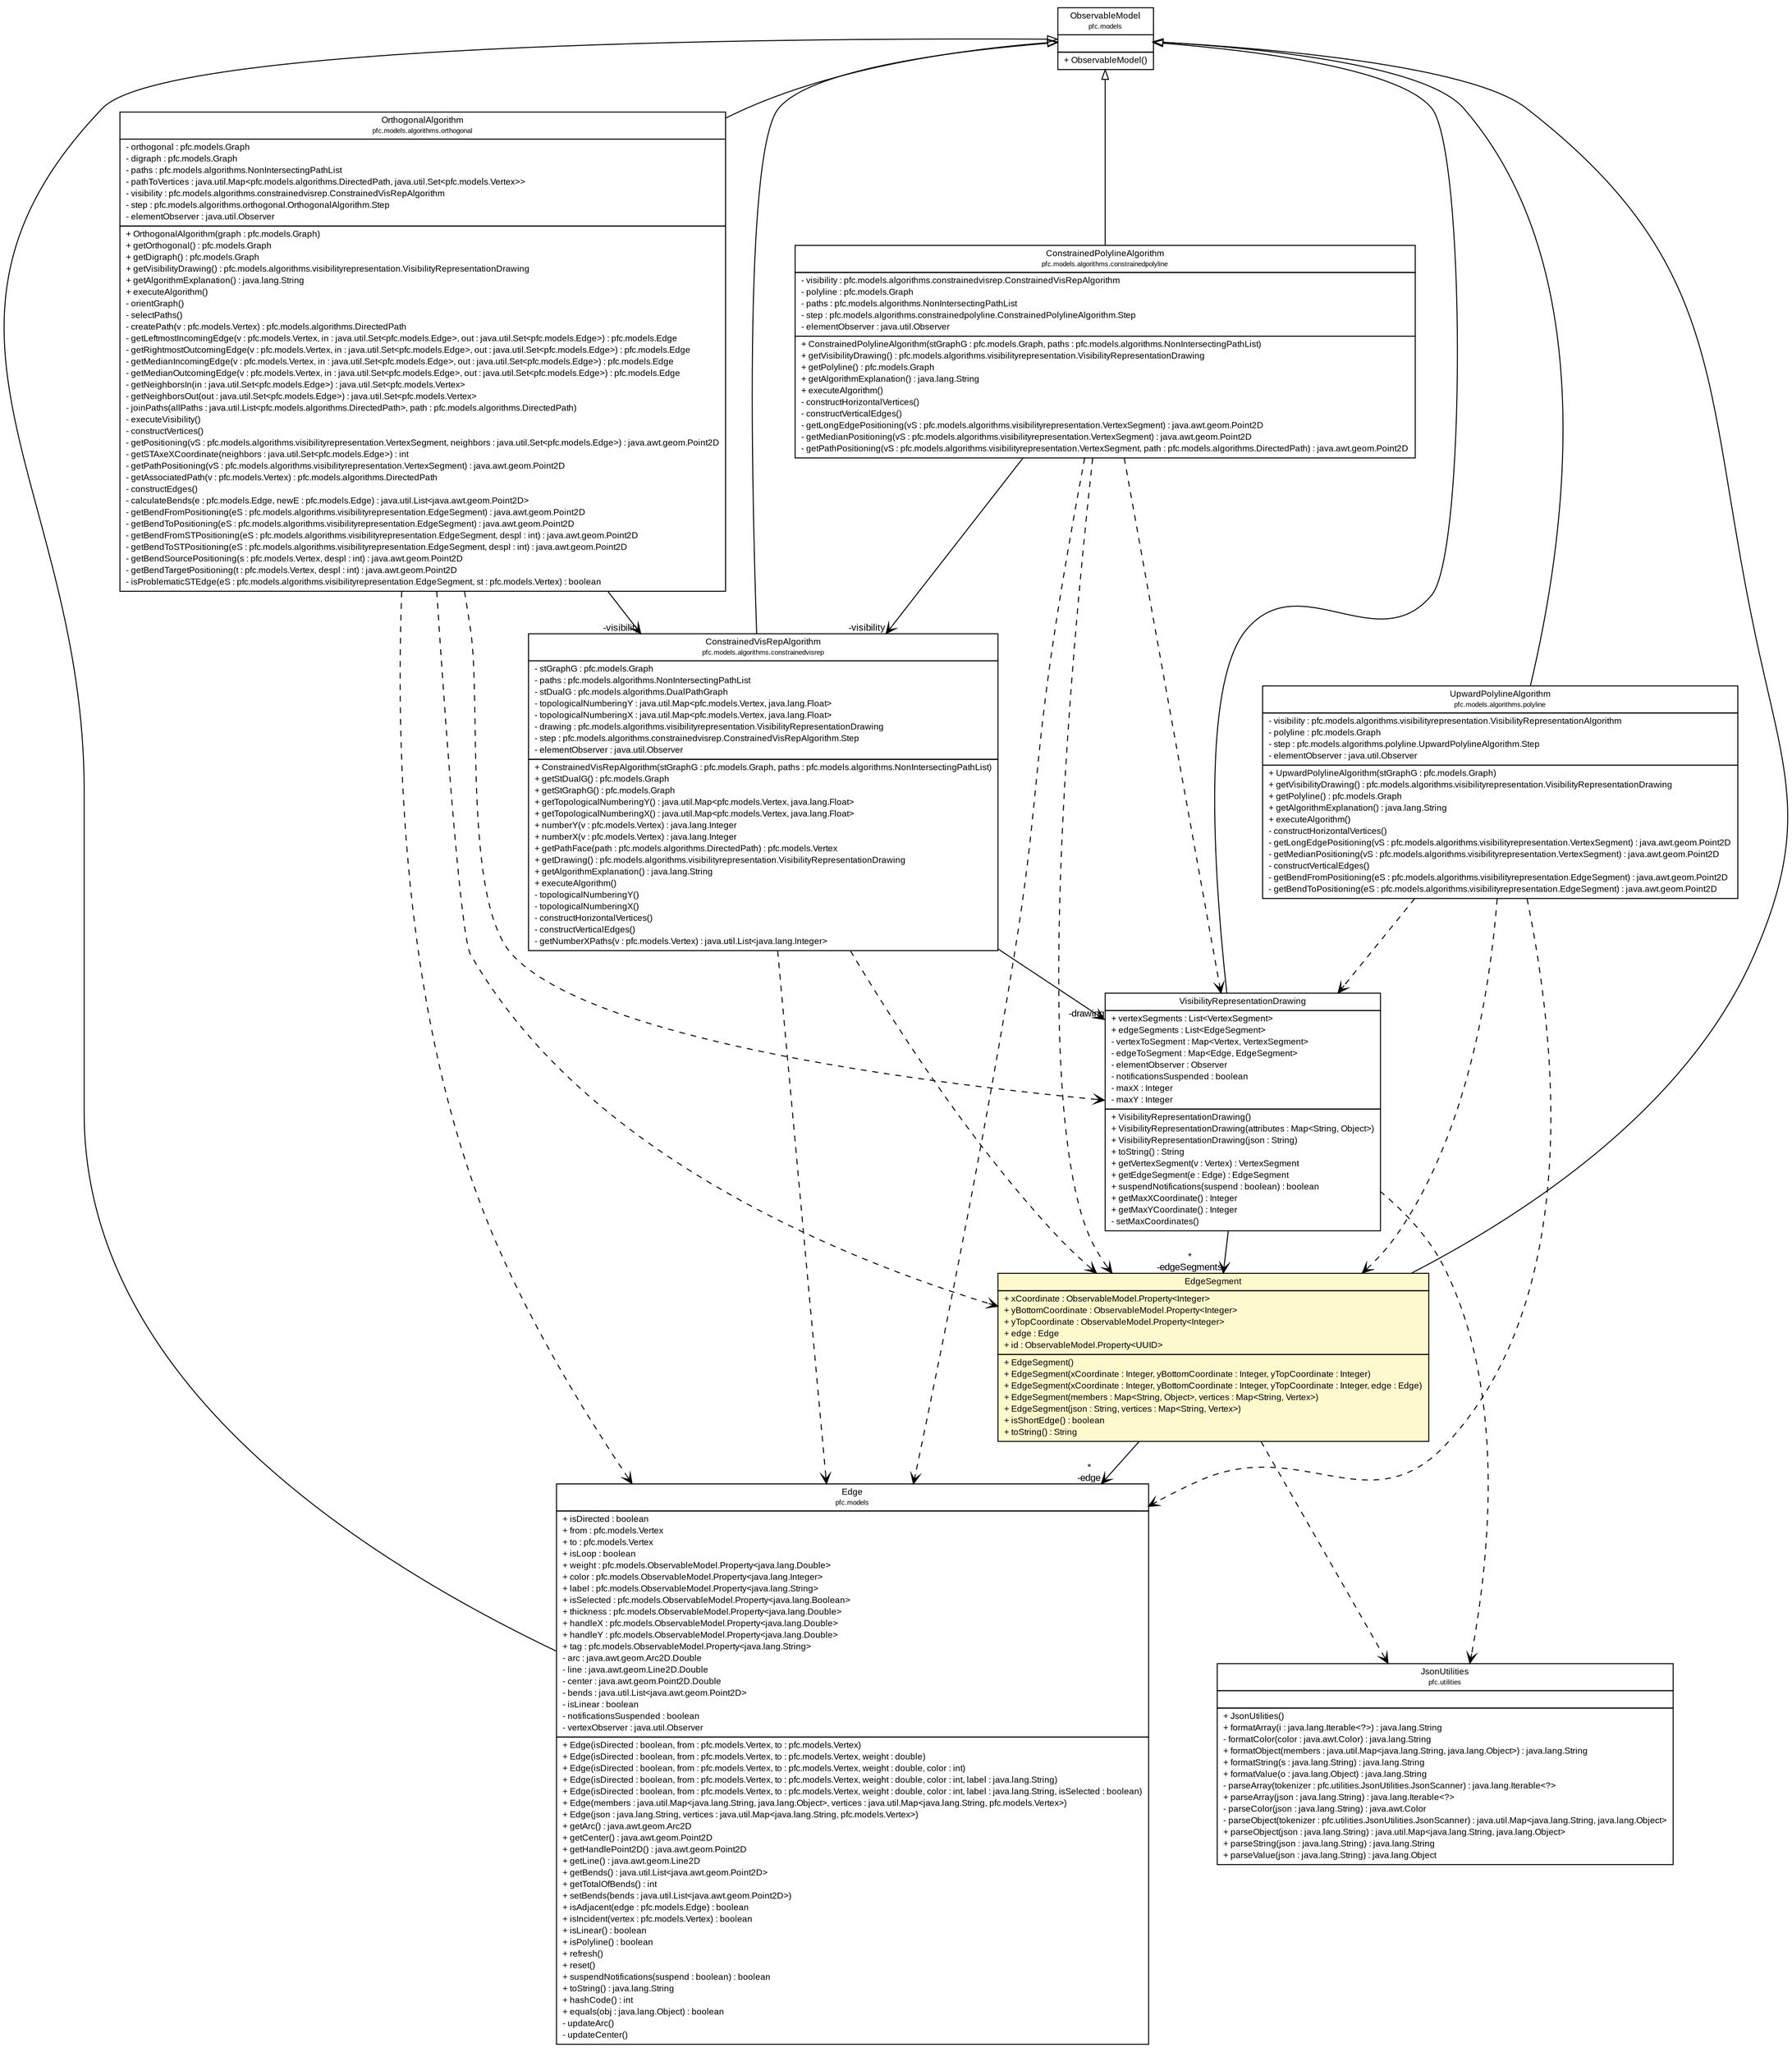 #!/usr/local/bin/dot
#
# Class diagram 
# Generated by UMLGraph version R5_6 (http://www.umlgraph.org/)
#

digraph G {
	edge [fontname="arial",fontsize=10,labelfontname="arial",labelfontsize=10];
	node [fontname="arial",fontsize=10,shape=plaintext];
	nodesep=0.25;
	ranksep=0.5;
	// pfc.models.ObservableModel
	c7260 [label=<<table title="pfc.models.ObservableModel" border="0" cellborder="1" cellspacing="0" cellpadding="2" port="p" href="../../ObservableModel.html">
		<tr><td><table border="0" cellspacing="0" cellpadding="1">
<tr><td align="center" balign="center"> ObservableModel </td></tr>
<tr><td align="center" balign="center"><font point-size="7.0"> pfc.models </font></td></tr>
		</table></td></tr>
		<tr><td><table border="0" cellspacing="0" cellpadding="1">
<tr><td align="left" balign="left">  </td></tr>
		</table></td></tr>
		<tr><td><table border="0" cellspacing="0" cellpadding="1">
<tr><td align="left" balign="left"> + ObservableModel() </td></tr>
		</table></td></tr>
		</table>>, URL="../../ObservableModel.html", fontname="arial", fontcolor="black", fontsize=9.0];
	// pfc.models.Edge
	c7264 [label=<<table title="pfc.models.Edge" border="0" cellborder="1" cellspacing="0" cellpadding="2" port="p" href="../../Edge.html">
		<tr><td><table border="0" cellspacing="0" cellpadding="1">
<tr><td align="center" balign="center"> Edge </td></tr>
<tr><td align="center" balign="center"><font point-size="7.0"> pfc.models </font></td></tr>
		</table></td></tr>
		<tr><td><table border="0" cellspacing="0" cellpadding="1">
<tr><td align="left" balign="left"> + isDirected : boolean </td></tr>
<tr><td align="left" balign="left"> + from : pfc.models.Vertex </td></tr>
<tr><td align="left" balign="left"> + to : pfc.models.Vertex </td></tr>
<tr><td align="left" balign="left"> + isLoop : boolean </td></tr>
<tr><td align="left" balign="left"> + weight : pfc.models.ObservableModel.Property&lt;java.lang.Double&gt; </td></tr>
<tr><td align="left" balign="left"> + color : pfc.models.ObservableModel.Property&lt;java.lang.Integer&gt; </td></tr>
<tr><td align="left" balign="left"> + label : pfc.models.ObservableModel.Property&lt;java.lang.String&gt; </td></tr>
<tr><td align="left" balign="left"> + isSelected : pfc.models.ObservableModel.Property&lt;java.lang.Boolean&gt; </td></tr>
<tr><td align="left" balign="left"> + thickness : pfc.models.ObservableModel.Property&lt;java.lang.Double&gt; </td></tr>
<tr><td align="left" balign="left"> + handleX : pfc.models.ObservableModel.Property&lt;java.lang.Double&gt; </td></tr>
<tr><td align="left" balign="left"> + handleY : pfc.models.ObservableModel.Property&lt;java.lang.Double&gt; </td></tr>
<tr><td align="left" balign="left"> + tag : pfc.models.ObservableModel.Property&lt;java.lang.String&gt; </td></tr>
<tr><td align="left" balign="left"> - arc : java.awt.geom.Arc2D.Double </td></tr>
<tr><td align="left" balign="left"> - line : java.awt.geom.Line2D.Double </td></tr>
<tr><td align="left" balign="left"> - center : java.awt.geom.Point2D.Double </td></tr>
<tr><td align="left" balign="left"> - bends : java.util.List&lt;java.awt.geom.Point2D&gt; </td></tr>
<tr><td align="left" balign="left"> - isLinear : boolean </td></tr>
<tr><td align="left" balign="left"> - notificationsSuspended : boolean </td></tr>
<tr><td align="left" balign="left"> - vertexObserver : java.util.Observer </td></tr>
		</table></td></tr>
		<tr><td><table border="0" cellspacing="0" cellpadding="1">
<tr><td align="left" balign="left"> + Edge(isDirected : boolean, from : pfc.models.Vertex, to : pfc.models.Vertex) </td></tr>
<tr><td align="left" balign="left"> + Edge(isDirected : boolean, from : pfc.models.Vertex, to : pfc.models.Vertex, weight : double) </td></tr>
<tr><td align="left" balign="left"> + Edge(isDirected : boolean, from : pfc.models.Vertex, to : pfc.models.Vertex, weight : double, color : int) </td></tr>
<tr><td align="left" balign="left"> + Edge(isDirected : boolean, from : pfc.models.Vertex, to : pfc.models.Vertex, weight : double, color : int, label : java.lang.String) </td></tr>
<tr><td align="left" balign="left"> + Edge(isDirected : boolean, from : pfc.models.Vertex, to : pfc.models.Vertex, weight : double, color : int, label : java.lang.String, isSelected : boolean) </td></tr>
<tr><td align="left" balign="left"> + Edge(members : java.util.Map&lt;java.lang.String, java.lang.Object&gt;, vertices : java.util.Map&lt;java.lang.String, pfc.models.Vertex&gt;) </td></tr>
<tr><td align="left" balign="left"> + Edge(json : java.lang.String, vertices : java.util.Map&lt;java.lang.String, pfc.models.Vertex&gt;) </td></tr>
<tr><td align="left" balign="left"> + getArc() : java.awt.geom.Arc2D </td></tr>
<tr><td align="left" balign="left"> + getCenter() : java.awt.geom.Point2D </td></tr>
<tr><td align="left" balign="left"> + getHandlePoint2D() : java.awt.geom.Point2D </td></tr>
<tr><td align="left" balign="left"> + getLine() : java.awt.geom.Line2D </td></tr>
<tr><td align="left" balign="left"> + getBends() : java.util.List&lt;java.awt.geom.Point2D&gt; </td></tr>
<tr><td align="left" balign="left"> + getTotalOfBends() : int </td></tr>
<tr><td align="left" balign="left"> + setBends(bends : java.util.List&lt;java.awt.geom.Point2D&gt;) </td></tr>
<tr><td align="left" balign="left"> + isAdjacent(edge : pfc.models.Edge) : boolean </td></tr>
<tr><td align="left" balign="left"> + isIncident(vertex : pfc.models.Vertex) : boolean </td></tr>
<tr><td align="left" balign="left"> + isLinear() : boolean </td></tr>
<tr><td align="left" balign="left"> + isPolyline() : boolean </td></tr>
<tr><td align="left" balign="left"> + refresh() </td></tr>
<tr><td align="left" balign="left"> + reset() </td></tr>
<tr><td align="left" balign="left"> + suspendNotifications(suspend : boolean) : boolean </td></tr>
<tr><td align="left" balign="left"> + toString() : java.lang.String </td></tr>
<tr><td align="left" balign="left"> + hashCode() : int </td></tr>
<tr><td align="left" balign="left"> + equals(obj : java.lang.Object) : boolean </td></tr>
<tr><td align="left" balign="left"> - updateArc() </td></tr>
<tr><td align="left" balign="left"> - updateCenter() </td></tr>
		</table></td></tr>
		</table>>, URL="../../Edge.html", fontname="arial", fontcolor="black", fontsize=9.0];
	// pfc.models.algorithms.constrainedpolyline.ConstrainedPolylineAlgorithm
	c7271 [label=<<table title="pfc.models.algorithms.constrainedpolyline.ConstrainedPolylineAlgorithm" border="0" cellborder="1" cellspacing="0" cellpadding="2" port="p" href="../constrainedpolyline/ConstrainedPolylineAlgorithm.html">
		<tr><td><table border="0" cellspacing="0" cellpadding="1">
<tr><td align="center" balign="center"> ConstrainedPolylineAlgorithm </td></tr>
<tr><td align="center" balign="center"><font point-size="7.0"> pfc.models.algorithms.constrainedpolyline </font></td></tr>
		</table></td></tr>
		<tr><td><table border="0" cellspacing="0" cellpadding="1">
<tr><td align="left" balign="left"> - visibility : pfc.models.algorithms.constrainedvisrep.ConstrainedVisRepAlgorithm </td></tr>
<tr><td align="left" balign="left"> - polyline : pfc.models.Graph </td></tr>
<tr><td align="left" balign="left"> - paths : pfc.models.algorithms.NonIntersectingPathList </td></tr>
<tr><td align="left" balign="left"> - step : pfc.models.algorithms.constrainedpolyline.ConstrainedPolylineAlgorithm.Step </td></tr>
<tr><td align="left" balign="left"> - elementObserver : java.util.Observer </td></tr>
		</table></td></tr>
		<tr><td><table border="0" cellspacing="0" cellpadding="1">
<tr><td align="left" balign="left"> + ConstrainedPolylineAlgorithm(stGraphG : pfc.models.Graph, paths : pfc.models.algorithms.NonIntersectingPathList) </td></tr>
<tr><td align="left" balign="left"> + getVisibilityDrawing() : pfc.models.algorithms.visibilityrepresentation.VisibilityRepresentationDrawing </td></tr>
<tr><td align="left" balign="left"> + getPolyline() : pfc.models.Graph </td></tr>
<tr><td align="left" balign="left"> + getAlgorithmExplanation() : java.lang.String </td></tr>
<tr><td align="left" balign="left"> + executeAlgorithm() </td></tr>
<tr><td align="left" balign="left"> - constructHorizontalVertices() </td></tr>
<tr><td align="left" balign="left"> - constructVerticalEdges() </td></tr>
<tr><td align="left" balign="left"> - getLongEdgePositioning(vS : pfc.models.algorithms.visibilityrepresentation.VertexSegment) : java.awt.geom.Point2D </td></tr>
<tr><td align="left" balign="left"> - getMedianPositioning(vS : pfc.models.algorithms.visibilityrepresentation.VertexSegment) : java.awt.geom.Point2D </td></tr>
<tr><td align="left" balign="left"> - getPathPositioning(vS : pfc.models.algorithms.visibilityrepresentation.VertexSegment, path : pfc.models.algorithms.DirectedPath) : java.awt.geom.Point2D </td></tr>
		</table></td></tr>
		</table>>, URL="../constrainedpolyline/ConstrainedPolylineAlgorithm.html", fontname="arial", fontcolor="black", fontsize=9.0];
	// pfc.models.algorithms.constrainedvisrep.ConstrainedVisRepAlgorithm
	c7273 [label=<<table title="pfc.models.algorithms.constrainedvisrep.ConstrainedVisRepAlgorithm" border="0" cellborder="1" cellspacing="0" cellpadding="2" port="p" href="../constrainedvisrep/ConstrainedVisRepAlgorithm.html">
		<tr><td><table border="0" cellspacing="0" cellpadding="1">
<tr><td align="center" balign="center"> ConstrainedVisRepAlgorithm </td></tr>
<tr><td align="center" balign="center"><font point-size="7.0"> pfc.models.algorithms.constrainedvisrep </font></td></tr>
		</table></td></tr>
		<tr><td><table border="0" cellspacing="0" cellpadding="1">
<tr><td align="left" balign="left"> - stGraphG : pfc.models.Graph </td></tr>
<tr><td align="left" balign="left"> - paths : pfc.models.algorithms.NonIntersectingPathList </td></tr>
<tr><td align="left" balign="left"> - stDualG : pfc.models.algorithms.DualPathGraph </td></tr>
<tr><td align="left" balign="left"> - topologicalNumberingY : java.util.Map&lt;pfc.models.Vertex, java.lang.Float&gt; </td></tr>
<tr><td align="left" balign="left"> - topologicalNumberingX : java.util.Map&lt;pfc.models.Vertex, java.lang.Float&gt; </td></tr>
<tr><td align="left" balign="left"> - drawing : pfc.models.algorithms.visibilityrepresentation.VisibilityRepresentationDrawing </td></tr>
<tr><td align="left" balign="left"> - step : pfc.models.algorithms.constrainedvisrep.ConstrainedVisRepAlgorithm.Step </td></tr>
<tr><td align="left" balign="left"> - elementObserver : java.util.Observer </td></tr>
		</table></td></tr>
		<tr><td><table border="0" cellspacing="0" cellpadding="1">
<tr><td align="left" balign="left"> + ConstrainedVisRepAlgorithm(stGraphG : pfc.models.Graph, paths : pfc.models.algorithms.NonIntersectingPathList) </td></tr>
<tr><td align="left" balign="left"> + getStDualG() : pfc.models.Graph </td></tr>
<tr><td align="left" balign="left"> + getStGraphG() : pfc.models.Graph </td></tr>
<tr><td align="left" balign="left"> + getTopologicalNumberingY() : java.util.Map&lt;pfc.models.Vertex, java.lang.Float&gt; </td></tr>
<tr><td align="left" balign="left"> + getTopologicalNumberingX() : java.util.Map&lt;pfc.models.Vertex, java.lang.Float&gt; </td></tr>
<tr><td align="left" balign="left"> + numberY(v : pfc.models.Vertex) : java.lang.Integer </td></tr>
<tr><td align="left" balign="left"> + numberX(v : pfc.models.Vertex) : java.lang.Integer </td></tr>
<tr><td align="left" balign="left"> + getPathFace(path : pfc.models.algorithms.DirectedPath) : pfc.models.Vertex </td></tr>
<tr><td align="left" balign="left"> + getDrawing() : pfc.models.algorithms.visibilityrepresentation.VisibilityRepresentationDrawing </td></tr>
<tr><td align="left" balign="left"> + getAlgorithmExplanation() : java.lang.String </td></tr>
<tr><td align="left" balign="left"> + executeAlgorithm() </td></tr>
<tr><td align="left" balign="left"> - topologicalNumberingY() </td></tr>
<tr><td align="left" balign="left"> - topologicalNumberingX() </td></tr>
<tr><td align="left" balign="left"> - constructHorizontalVertices() </td></tr>
<tr><td align="left" balign="left"> - constructVerticalEdges() </td></tr>
<tr><td align="left" balign="left"> - getNumberXPaths(v : pfc.models.Vertex) : java.util.List&lt;java.lang.Integer&gt; </td></tr>
		</table></td></tr>
		</table>>, URL="../constrainedvisrep/ConstrainedVisRepAlgorithm.html", fontname="arial", fontcolor="black", fontsize=9.0];
	// pfc.models.algorithms.orthogonal.OrthogonalAlgorithm
	c7276 [label=<<table title="pfc.models.algorithms.orthogonal.OrthogonalAlgorithm" border="0" cellborder="1" cellspacing="0" cellpadding="2" port="p" href="../orthogonal/OrthogonalAlgorithm.html">
		<tr><td><table border="0" cellspacing="0" cellpadding="1">
<tr><td align="center" balign="center"> OrthogonalAlgorithm </td></tr>
<tr><td align="center" balign="center"><font point-size="7.0"> pfc.models.algorithms.orthogonal </font></td></tr>
		</table></td></tr>
		<tr><td><table border="0" cellspacing="0" cellpadding="1">
<tr><td align="left" balign="left"> - orthogonal : pfc.models.Graph </td></tr>
<tr><td align="left" balign="left"> - digraph : pfc.models.Graph </td></tr>
<tr><td align="left" balign="left"> - paths : pfc.models.algorithms.NonIntersectingPathList </td></tr>
<tr><td align="left" balign="left"> - pathToVertices : java.util.Map&lt;pfc.models.algorithms.DirectedPath, java.util.Set&lt;pfc.models.Vertex&gt;&gt; </td></tr>
<tr><td align="left" balign="left"> - visibility : pfc.models.algorithms.constrainedvisrep.ConstrainedVisRepAlgorithm </td></tr>
<tr><td align="left" balign="left"> - step : pfc.models.algorithms.orthogonal.OrthogonalAlgorithm.Step </td></tr>
<tr><td align="left" balign="left"> - elementObserver : java.util.Observer </td></tr>
		</table></td></tr>
		<tr><td><table border="0" cellspacing="0" cellpadding="1">
<tr><td align="left" balign="left"> + OrthogonalAlgorithm(graph : pfc.models.Graph) </td></tr>
<tr><td align="left" balign="left"> + getOrthogonal() : pfc.models.Graph </td></tr>
<tr><td align="left" balign="left"> + getDigraph() : pfc.models.Graph </td></tr>
<tr><td align="left" balign="left"> + getVisibilityDrawing() : pfc.models.algorithms.visibilityrepresentation.VisibilityRepresentationDrawing </td></tr>
<tr><td align="left" balign="left"> + getAlgorithmExplanation() : java.lang.String </td></tr>
<tr><td align="left" balign="left"> + executeAlgorithm() </td></tr>
<tr><td align="left" balign="left"> - orientGraph() </td></tr>
<tr><td align="left" balign="left"> - selectPaths() </td></tr>
<tr><td align="left" balign="left"> - createPath(v : pfc.models.Vertex) : pfc.models.algorithms.DirectedPath </td></tr>
<tr><td align="left" balign="left"> - getLeftmostIncomingEdge(v : pfc.models.Vertex, in : java.util.Set&lt;pfc.models.Edge&gt;, out : java.util.Set&lt;pfc.models.Edge&gt;) : pfc.models.Edge </td></tr>
<tr><td align="left" balign="left"> - getRightmostOutcomingEdge(v : pfc.models.Vertex, in : java.util.Set&lt;pfc.models.Edge&gt;, out : java.util.Set&lt;pfc.models.Edge&gt;) : pfc.models.Edge </td></tr>
<tr><td align="left" balign="left"> - getMedianIncomingEdge(v : pfc.models.Vertex, in : java.util.Set&lt;pfc.models.Edge&gt;, out : java.util.Set&lt;pfc.models.Edge&gt;) : pfc.models.Edge </td></tr>
<tr><td align="left" balign="left"> - getMedianOutcomingEdge(v : pfc.models.Vertex, in : java.util.Set&lt;pfc.models.Edge&gt;, out : java.util.Set&lt;pfc.models.Edge&gt;) : pfc.models.Edge </td></tr>
<tr><td align="left" balign="left"> - getNeighborsIn(in : java.util.Set&lt;pfc.models.Edge&gt;) : java.util.Set&lt;pfc.models.Vertex&gt; </td></tr>
<tr><td align="left" balign="left"> - getNeighborsOut(out : java.util.Set&lt;pfc.models.Edge&gt;) : java.util.Set&lt;pfc.models.Vertex&gt; </td></tr>
<tr><td align="left" balign="left"> - joinPaths(allPaths : java.util.List&lt;pfc.models.algorithms.DirectedPath&gt;, path : pfc.models.algorithms.DirectedPath) </td></tr>
<tr><td align="left" balign="left"> - executeVisibility() </td></tr>
<tr><td align="left" balign="left"> - constructVertices() </td></tr>
<tr><td align="left" balign="left"> - getPositioning(vS : pfc.models.algorithms.visibilityrepresentation.VertexSegment, neighbors : java.util.Set&lt;pfc.models.Edge&gt;) : java.awt.geom.Point2D </td></tr>
<tr><td align="left" balign="left"> - getSTAxeXCoordinate(neighbors : java.util.Set&lt;pfc.models.Edge&gt;) : int </td></tr>
<tr><td align="left" balign="left"> - getPathPositioning(vS : pfc.models.algorithms.visibilityrepresentation.VertexSegment) : java.awt.geom.Point2D </td></tr>
<tr><td align="left" balign="left"> - getAssociatedPath(v : pfc.models.Vertex) : pfc.models.algorithms.DirectedPath </td></tr>
<tr><td align="left" balign="left"> - constructEdges() </td></tr>
<tr><td align="left" balign="left"> - calculateBends(e : pfc.models.Edge, newE : pfc.models.Edge) : java.util.List&lt;java.awt.geom.Point2D&gt; </td></tr>
<tr><td align="left" balign="left"> - getBendFromPositioning(eS : pfc.models.algorithms.visibilityrepresentation.EdgeSegment) : java.awt.geom.Point2D </td></tr>
<tr><td align="left" balign="left"> - getBendToPositioning(eS : pfc.models.algorithms.visibilityrepresentation.EdgeSegment) : java.awt.geom.Point2D </td></tr>
<tr><td align="left" balign="left"> - getBendFromSTPositioning(eS : pfc.models.algorithms.visibilityrepresentation.EdgeSegment, despl : int) : java.awt.geom.Point2D </td></tr>
<tr><td align="left" balign="left"> - getBendToSTPositioning(eS : pfc.models.algorithms.visibilityrepresentation.EdgeSegment, despl : int) : java.awt.geom.Point2D </td></tr>
<tr><td align="left" balign="left"> - getBendSourcePositioning(s : pfc.models.Vertex, despl : int) : java.awt.geom.Point2D </td></tr>
<tr><td align="left" balign="left"> - getBendTargetPositioning(t : pfc.models.Vertex, despl : int) : java.awt.geom.Point2D </td></tr>
<tr><td align="left" balign="left"> - isProblematicSTEdge(eS : pfc.models.algorithms.visibilityrepresentation.EdgeSegment, st : pfc.models.Vertex) : boolean </td></tr>
		</table></td></tr>
		</table>>, URL="../orthogonal/OrthogonalAlgorithm.html", fontname="arial", fontcolor="black", fontsize=9.0];
	// pfc.models.algorithms.polyline.UpwardPolylineAlgorithm
	c7279 [label=<<table title="pfc.models.algorithms.polyline.UpwardPolylineAlgorithm" border="0" cellborder="1" cellspacing="0" cellpadding="2" port="p" href="../polyline/UpwardPolylineAlgorithm.html">
		<tr><td><table border="0" cellspacing="0" cellpadding="1">
<tr><td align="center" balign="center"> UpwardPolylineAlgorithm </td></tr>
<tr><td align="center" balign="center"><font point-size="7.0"> pfc.models.algorithms.polyline </font></td></tr>
		</table></td></tr>
		<tr><td><table border="0" cellspacing="0" cellpadding="1">
<tr><td align="left" balign="left"> - visibility : pfc.models.algorithms.visibilityrepresentation.VisibilityRepresentationAlgorithm </td></tr>
<tr><td align="left" balign="left"> - polyline : pfc.models.Graph </td></tr>
<tr><td align="left" balign="left"> - step : pfc.models.algorithms.polyline.UpwardPolylineAlgorithm.Step </td></tr>
<tr><td align="left" balign="left"> - elementObserver : java.util.Observer </td></tr>
		</table></td></tr>
		<tr><td><table border="0" cellspacing="0" cellpadding="1">
<tr><td align="left" balign="left"> + UpwardPolylineAlgorithm(stGraphG : pfc.models.Graph) </td></tr>
<tr><td align="left" balign="left"> + getVisibilityDrawing() : pfc.models.algorithms.visibilityrepresentation.VisibilityRepresentationDrawing </td></tr>
<tr><td align="left" balign="left"> + getPolyline() : pfc.models.Graph </td></tr>
<tr><td align="left" balign="left"> + getAlgorithmExplanation() : java.lang.String </td></tr>
<tr><td align="left" balign="left"> + executeAlgorithm() </td></tr>
<tr><td align="left" balign="left"> - constructHorizontalVertices() </td></tr>
<tr><td align="left" balign="left"> - getLongEdgePositioning(vS : pfc.models.algorithms.visibilityrepresentation.VertexSegment) : java.awt.geom.Point2D </td></tr>
<tr><td align="left" balign="left"> - getMedianPositioning(vS : pfc.models.algorithms.visibilityrepresentation.VertexSegment) : java.awt.geom.Point2D </td></tr>
<tr><td align="left" balign="left"> - constructVerticalEdges() </td></tr>
<tr><td align="left" balign="left"> - getBendFromPositioning(eS : pfc.models.algorithms.visibilityrepresentation.EdgeSegment) : java.awt.geom.Point2D </td></tr>
<tr><td align="left" balign="left"> - getBendToPositioning(eS : pfc.models.algorithms.visibilityrepresentation.EdgeSegment) : java.awt.geom.Point2D </td></tr>
		</table></td></tr>
		</table>>, URL="../polyline/UpwardPolylineAlgorithm.html", fontname="arial", fontcolor="black", fontsize=9.0];
	// pfc.models.algorithms.visibilityrepresentation.VisibilityRepresentationDrawing
	c7289 [label=<<table title="pfc.models.algorithms.visibilityrepresentation.VisibilityRepresentationDrawing" border="0" cellborder="1" cellspacing="0" cellpadding="2" port="p" href="./VisibilityRepresentationDrawing.html">
		<tr><td><table border="0" cellspacing="0" cellpadding="1">
<tr><td align="center" balign="center"> VisibilityRepresentationDrawing </td></tr>
		</table></td></tr>
		<tr><td><table border="0" cellspacing="0" cellpadding="1">
<tr><td align="left" balign="left"> + vertexSegments : List&lt;VertexSegment&gt; </td></tr>
<tr><td align="left" balign="left"> + edgeSegments : List&lt;EdgeSegment&gt; </td></tr>
<tr><td align="left" balign="left"> - vertexToSegment : Map&lt;Vertex, VertexSegment&gt; </td></tr>
<tr><td align="left" balign="left"> - edgeToSegment : Map&lt;Edge, EdgeSegment&gt; </td></tr>
<tr><td align="left" balign="left"> - elementObserver : Observer </td></tr>
<tr><td align="left" balign="left"> - notificationsSuspended : boolean </td></tr>
<tr><td align="left" balign="left"> - maxX : Integer </td></tr>
<tr><td align="left" balign="left"> - maxY : Integer </td></tr>
		</table></td></tr>
		<tr><td><table border="0" cellspacing="0" cellpadding="1">
<tr><td align="left" balign="left"> + VisibilityRepresentationDrawing() </td></tr>
<tr><td align="left" balign="left"> + VisibilityRepresentationDrawing(attributes : Map&lt;String, Object&gt;) </td></tr>
<tr><td align="left" balign="left"> + VisibilityRepresentationDrawing(json : String) </td></tr>
<tr><td align="left" balign="left"> + toString() : String </td></tr>
<tr><td align="left" balign="left"> + getVertexSegment(v : Vertex) : VertexSegment </td></tr>
<tr><td align="left" balign="left"> + getEdgeSegment(e : Edge) : EdgeSegment </td></tr>
<tr><td align="left" balign="left"> + suspendNotifications(suspend : boolean) : boolean </td></tr>
<tr><td align="left" balign="left"> + getMaxXCoordinate() : Integer </td></tr>
<tr><td align="left" balign="left"> + getMaxYCoordinate() : Integer </td></tr>
<tr><td align="left" balign="left"> - setMaxCoordinates() </td></tr>
		</table></td></tr>
		</table>>, URL="./VisibilityRepresentationDrawing.html", fontname="arial", fontcolor="black", fontsize=9.0];
	// pfc.models.algorithms.visibilityrepresentation.EdgeSegment
	c7295 [label=<<table title="pfc.models.algorithms.visibilityrepresentation.EdgeSegment" border="0" cellborder="1" cellspacing="0" cellpadding="2" port="p" bgcolor="lemonChiffon" href="./EdgeSegment.html">
		<tr><td><table border="0" cellspacing="0" cellpadding="1">
<tr><td align="center" balign="center"> EdgeSegment </td></tr>
		</table></td></tr>
		<tr><td><table border="0" cellspacing="0" cellpadding="1">
<tr><td align="left" balign="left"> + xCoordinate : ObservableModel.Property&lt;Integer&gt; </td></tr>
<tr><td align="left" balign="left"> + yBottomCoordinate : ObservableModel.Property&lt;Integer&gt; </td></tr>
<tr><td align="left" balign="left"> + yTopCoordinate : ObservableModel.Property&lt;Integer&gt; </td></tr>
<tr><td align="left" balign="left"> + edge : Edge </td></tr>
<tr><td align="left" balign="left"> + id : ObservableModel.Property&lt;UUID&gt; </td></tr>
		</table></td></tr>
		<tr><td><table border="0" cellspacing="0" cellpadding="1">
<tr><td align="left" balign="left"> + EdgeSegment() </td></tr>
<tr><td align="left" balign="left"> + EdgeSegment(xCoordinate : Integer, yBottomCoordinate : Integer, yTopCoordinate : Integer) </td></tr>
<tr><td align="left" balign="left"> + EdgeSegment(xCoordinate : Integer, yBottomCoordinate : Integer, yTopCoordinate : Integer, edge : Edge) </td></tr>
<tr><td align="left" balign="left"> + EdgeSegment(members : Map&lt;String, Object&gt;, vertices : Map&lt;String, Vertex&gt;) </td></tr>
<tr><td align="left" balign="left"> + EdgeSegment(json : String, vertices : Map&lt;String, Vertex&gt;) </td></tr>
<tr><td align="left" balign="left"> + isShortEdge() : boolean </td></tr>
<tr><td align="left" balign="left"> + toString() : String </td></tr>
		</table></td></tr>
		</table>>, URL="./EdgeSegment.html", fontname="arial", fontcolor="black", fontsize=9.0];
	// pfc.utilities.JsonUtilities
	c7308 [label=<<table title="pfc.utilities.JsonUtilities" border="0" cellborder="1" cellspacing="0" cellpadding="2" port="p" href="../../../utilities/JsonUtilities.html">
		<tr><td><table border="0" cellspacing="0" cellpadding="1">
<tr><td align="center" balign="center"> JsonUtilities </td></tr>
<tr><td align="center" balign="center"><font point-size="7.0"> pfc.utilities </font></td></tr>
		</table></td></tr>
		<tr><td><table border="0" cellspacing="0" cellpadding="1">
<tr><td align="left" balign="left">  </td></tr>
		</table></td></tr>
		<tr><td><table border="0" cellspacing="0" cellpadding="1">
<tr><td align="left" balign="left"> + JsonUtilities() </td></tr>
<tr><td align="left" balign="left"> + formatArray(i : java.lang.Iterable&lt;?&gt;) : java.lang.String </td></tr>
<tr><td align="left" balign="left"> - formatColor(color : java.awt.Color) : java.lang.String </td></tr>
<tr><td align="left" balign="left"> + formatObject(members : java.util.Map&lt;java.lang.String, java.lang.Object&gt;) : java.lang.String </td></tr>
<tr><td align="left" balign="left"> + formatString(s : java.lang.String) : java.lang.String </td></tr>
<tr><td align="left" balign="left"> + formatValue(o : java.lang.Object) : java.lang.String </td></tr>
<tr><td align="left" balign="left"> - parseArray(tokenizer : pfc.utilities.JsonUtilities.JsonScanner) : java.lang.Iterable&lt;?&gt; </td></tr>
<tr><td align="left" balign="left"> + parseArray(json : java.lang.String) : java.lang.Iterable&lt;?&gt; </td></tr>
<tr><td align="left" balign="left"> - parseColor(json : java.lang.String) : java.awt.Color </td></tr>
<tr><td align="left" balign="left"> - parseObject(tokenizer : pfc.utilities.JsonUtilities.JsonScanner) : java.util.Map&lt;java.lang.String, java.lang.Object&gt; </td></tr>
<tr><td align="left" balign="left"> + parseObject(json : java.lang.String) : java.util.Map&lt;java.lang.String, java.lang.Object&gt; </td></tr>
<tr><td align="left" balign="left"> + parseString(json : java.lang.String) : java.lang.String </td></tr>
<tr><td align="left" balign="left"> + parseValue(json : java.lang.String) : java.lang.Object </td></tr>
		</table></td></tr>
		</table>>, URL="../../../utilities/JsonUtilities.html", fontname="arial", fontcolor="black", fontsize=9.0];
	//pfc.models.Edge extends pfc.models.ObservableModel
	c7260:p -> c7264:p [dir=back,arrowtail=empty];
	//pfc.models.algorithms.constrainedpolyline.ConstrainedPolylineAlgorithm extends pfc.models.ObservableModel
	c7260:p -> c7271:p [dir=back,arrowtail=empty];
	// pfc.models.algorithms.constrainedpolyline.ConstrainedPolylineAlgorithm NAVASSOC pfc.models.algorithms.constrainedvisrep.ConstrainedVisRepAlgorithm
	c7271:p -> c7273:p [taillabel="", label="", headlabel="-visibility", fontname="arial", fontcolor="black", fontsize=10.0, color="black", arrowhead=open];
	// pfc.models.algorithms.constrainedpolyline.ConstrainedPolylineAlgorithm DEPEND pfc.models.Edge
	c7271:p -> c7264:p [taillabel="", label="", headlabel="", fontname="arial", fontcolor="black", fontsize=10.0, color="black", arrowhead=open, style=dashed];
	// pfc.models.algorithms.constrainedpolyline.ConstrainedPolylineAlgorithm DEPEND pfc.models.algorithms.visibilityrepresentation.EdgeSegment
	c7271:p -> c7295:p [taillabel="", label="", headlabel="", fontname="arial", fontcolor="black", fontsize=10.0, color="black", arrowhead=open, style=dashed];
	// pfc.models.algorithms.constrainedpolyline.ConstrainedPolylineAlgorithm DEPEND pfc.models.algorithms.visibilityrepresentation.VisibilityRepresentationDrawing
	c7271:p -> c7289:p [taillabel="", label="", headlabel="", fontname="arial", fontcolor="black", fontsize=10.0, color="black", arrowhead=open, style=dashed];
	//pfc.models.algorithms.constrainedvisrep.ConstrainedVisRepAlgorithm extends pfc.models.ObservableModel
	c7260:p -> c7273:p [dir=back,arrowtail=empty];
	// pfc.models.algorithms.constrainedvisrep.ConstrainedVisRepAlgorithm NAVASSOC pfc.models.algorithms.visibilityrepresentation.VisibilityRepresentationDrawing
	c7273:p -> c7289:p [taillabel="", label="", headlabel="-drawing", fontname="arial", fontcolor="black", fontsize=10.0, color="black", arrowhead=open];
	// pfc.models.algorithms.constrainedvisrep.ConstrainedVisRepAlgorithm DEPEND pfc.models.Edge
	c7273:p -> c7264:p [taillabel="", label="", headlabel="", fontname="arial", fontcolor="black", fontsize=10.0, color="black", arrowhead=open, style=dashed];
	// pfc.models.algorithms.constrainedvisrep.ConstrainedVisRepAlgorithm DEPEND pfc.models.algorithms.visibilityrepresentation.EdgeSegment
	c7273:p -> c7295:p [taillabel="", label="", headlabel="", fontname="arial", fontcolor="black", fontsize=10.0, color="black", arrowhead=open, style=dashed];
	//pfc.models.algorithms.orthogonal.OrthogonalAlgorithm extends pfc.models.ObservableModel
	c7260:p -> c7276:p [dir=back,arrowtail=empty];
	// pfc.models.algorithms.orthogonal.OrthogonalAlgorithm NAVASSOC pfc.models.algorithms.constrainedvisrep.ConstrainedVisRepAlgorithm
	c7276:p -> c7273:p [taillabel="", label="", headlabel="-visibility", fontname="arial", fontcolor="black", fontsize=10.0, color="black", arrowhead=open];
	// pfc.models.algorithms.orthogonal.OrthogonalAlgorithm DEPEND pfc.models.Edge
	c7276:p -> c7264:p [taillabel="", label="", headlabel="", fontname="arial", fontcolor="black", fontsize=10.0, color="black", arrowhead=open, style=dashed];
	// pfc.models.algorithms.orthogonal.OrthogonalAlgorithm DEPEND pfc.models.algorithms.visibilityrepresentation.EdgeSegment
	c7276:p -> c7295:p [taillabel="", label="", headlabel="", fontname="arial", fontcolor="black", fontsize=10.0, color="black", arrowhead=open, style=dashed];
	// pfc.models.algorithms.orthogonal.OrthogonalAlgorithm DEPEND pfc.models.algorithms.visibilityrepresentation.VisibilityRepresentationDrawing
	c7276:p -> c7289:p [taillabel="", label="", headlabel="", fontname="arial", fontcolor="black", fontsize=10.0, color="black", arrowhead=open, style=dashed];
	//pfc.models.algorithms.polyline.UpwardPolylineAlgorithm extends pfc.models.ObservableModel
	c7260:p -> c7279:p [dir=back,arrowtail=empty];
	// pfc.models.algorithms.polyline.UpwardPolylineAlgorithm DEPEND pfc.models.Edge
	c7279:p -> c7264:p [taillabel="", label="", headlabel="", fontname="arial", fontcolor="black", fontsize=10.0, color="black", arrowhead=open, style=dashed];
	// pfc.models.algorithms.polyline.UpwardPolylineAlgorithm DEPEND pfc.models.algorithms.visibilityrepresentation.EdgeSegment
	c7279:p -> c7295:p [taillabel="", label="", headlabel="", fontname="arial", fontcolor="black", fontsize=10.0, color="black", arrowhead=open, style=dashed];
	// pfc.models.algorithms.polyline.UpwardPolylineAlgorithm DEPEND pfc.models.algorithms.visibilityrepresentation.VisibilityRepresentationDrawing
	c7279:p -> c7289:p [taillabel="", label="", headlabel="", fontname="arial", fontcolor="black", fontsize=10.0, color="black", arrowhead=open, style=dashed];
	//pfc.models.algorithms.visibilityrepresentation.VisibilityRepresentationDrawing extends pfc.models.ObservableModel
	c7260:p -> c7289:p [dir=back,arrowtail=empty];
	// pfc.models.algorithms.visibilityrepresentation.VisibilityRepresentationDrawing NAVASSOC pfc.models.algorithms.visibilityrepresentation.EdgeSegment
	c7289:p -> c7295:p [taillabel="", label="", headlabel="*\n-edgeSegments", fontname="arial", fontcolor="black", fontsize=10.0, color="black", arrowhead=open];
	// pfc.models.algorithms.visibilityrepresentation.VisibilityRepresentationDrawing DEPEND pfc.utilities.JsonUtilities
	c7289:p -> c7308:p [taillabel="", label="", headlabel="", fontname="arial", fontcolor="black", fontsize=10.0, color="black", arrowhead=open, style=dashed];
	//pfc.models.algorithms.visibilityrepresentation.EdgeSegment extends pfc.models.ObservableModel
	c7260:p -> c7295:p [dir=back,arrowtail=empty];
	// pfc.models.algorithms.visibilityrepresentation.EdgeSegment NAVASSOC pfc.models.Edge
	c7295:p -> c7264:p [taillabel="", label="", headlabel="*\n-edge", fontname="arial", fontcolor="black", fontsize=10.0, color="black", arrowhead=open];
	// pfc.models.algorithms.visibilityrepresentation.EdgeSegment DEPEND pfc.utilities.JsonUtilities
	c7295:p -> c7308:p [taillabel="", label="", headlabel="", fontname="arial", fontcolor="black", fontsize=10.0, color="black", arrowhead=open, style=dashed];
}

